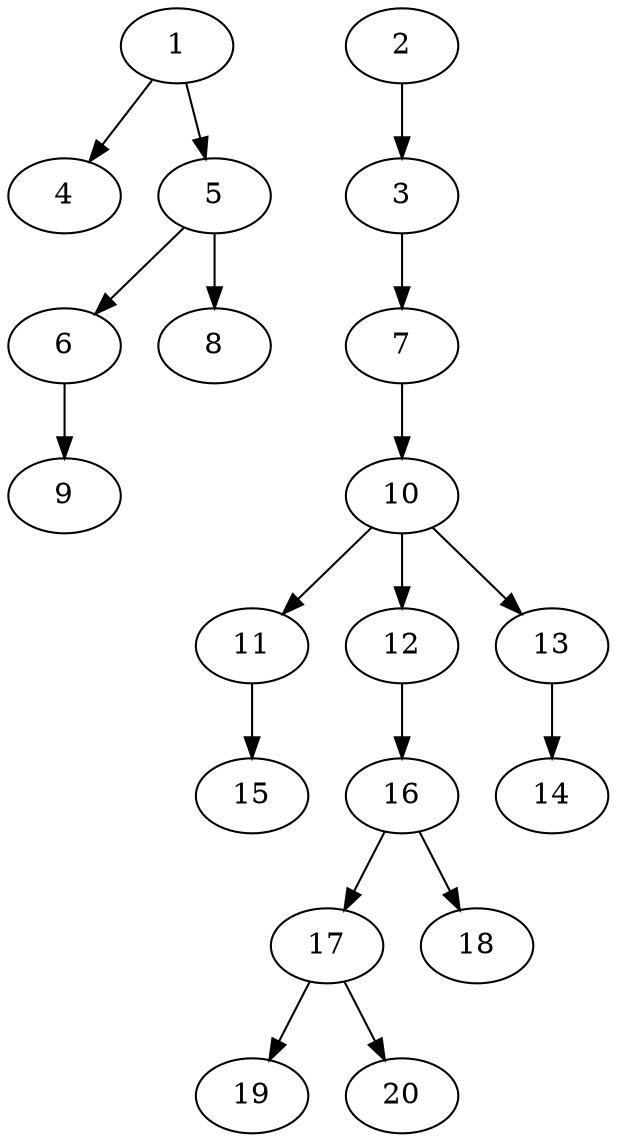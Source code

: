 // DAG (tier=1-easy, mode=compute, n=20, ccr=0.276, fat=0.405, density=0.255, regular=0.682, jump=0.098, mindata=262144, maxdata=2097152)
// DAG automatically generated by daggen at Sun Aug 24 16:33:32 2025
// /home/ermia/Project/Environments/daggen/bin/daggen --dot --ccr 0.276 --fat 0.405 --regular 0.682 --density 0.255 --jump 0.098 --mindata 262144 --maxdata 2097152 -n 20 
digraph G {
  1 [size="27685991167129984", alpha="0.02", expect_size="13842995583564992"]
  1 -> 4 [size ="13743895347200"]
  1 -> 5 [size ="13743895347200"]
  2 [size="715391173909198", alpha="0.19", expect_size="357695586954599"]
  2 -> 3 [size ="12960810401792"]
  3 [size="4481026353004544000", alpha="0.06", expect_size="2240513176502272000"]
  3 -> 7 [size ="21744110796800"]
  4 [size="4650104183062528000", alpha="0.10", expect_size="2325052091531264000"]
  5 [size="22836109349546124", alpha="0.15", expect_size="11418054674773062"]
  5 -> 6 [size ="10825465069568"]
  5 -> 8 [size ="10825465069568"]
  6 [size="2397323445017772032", alpha="0.01", expect_size="1198661722508886016"]
  6 -> 9 [size ="14329831227392"]
  7 [size="454151610808590", alpha="0.14", expect_size="227075805404295"]
  7 -> 10 [size ="32820294582272"]
  8 [size="1078342507817253", alpha="0.10", expect_size="539171253908626"]
  9 [size="5568603084324213", alpha="0.16", expect_size="2784301542162106"]
  10 [size="345263993908278", alpha="0.01", expect_size="172631996954139"]
  10 -> 11 [size ="5668048207872"]
  10 -> 12 [size ="5668048207872"]
  10 -> 13 [size ="5668048207872"]
  11 [size="981453588483898", alpha="0.11", expect_size="490726794241949"]
  11 -> 15 [size ="23987065192448"]
  12 [size="73463191878762496", alpha="0.12", expect_size="36731595939381248"]
  12 -> 16 [size ="1403254734848"]
  13 [size="4128224474782738", alpha="0.14", expect_size="2064112237391369"]
  13 -> 14 [size ="2047122341888"]
  14 [size="99302609073027", alpha="0.02", expect_size="49651304536513"]
  15 [size="371759999749279", alpha="0.12", expect_size="185879999874639"]
  16 [size="16665943431946368", alpha="0.20", expect_size="8332971715973184"]
  16 -> 17 [size ="20729793871872"]
  16 -> 18 [size ="20729793871872"]
  17 [size="790373893239296", alpha="0.20", expect_size="395186946619648"]
  17 -> 19 [size ="18176301596672"]
  17 -> 20 [size ="18176301596672"]
  18 [size="538642516307046", alpha="0.08", expect_size="269321258153523"]
  19 [size="64765093140194", alpha="0.04", expect_size="32382546570097"]
  20 [size="4658667908690345984", alpha="0.18", expect_size="2329333954345172992"]
}